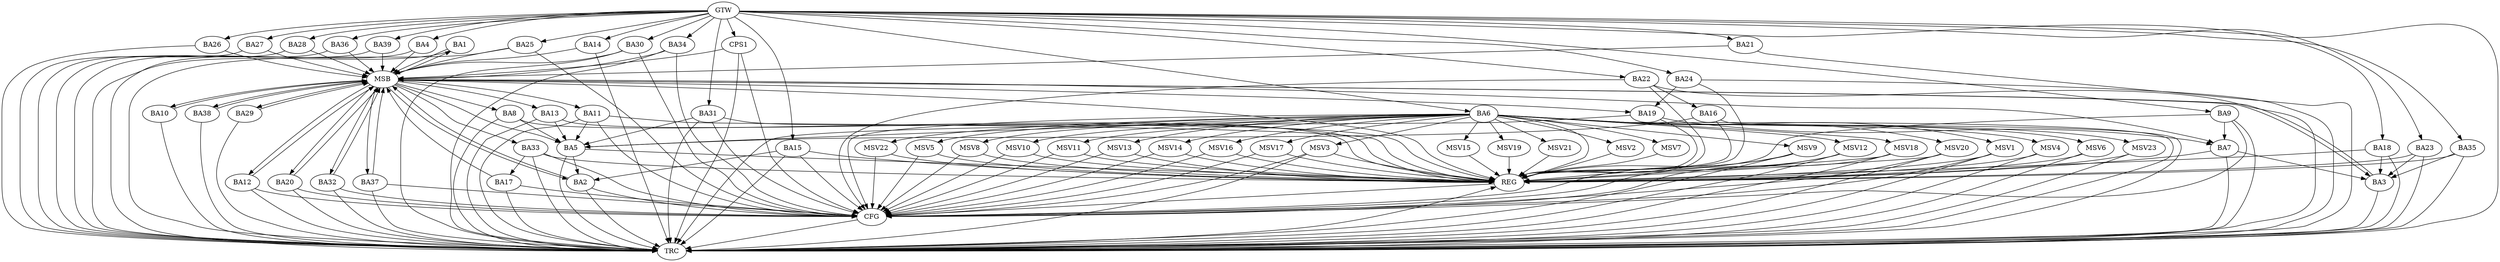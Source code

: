 strict digraph G {
  BA1 [ label="BA1" ];
  BA2 [ label="BA2" ];
  BA3 [ label="BA3" ];
  BA4 [ label="BA4" ];
  BA5 [ label="BA5" ];
  BA6 [ label="BA6" ];
  BA7 [ label="BA7" ];
  BA8 [ label="BA8" ];
  BA9 [ label="BA9" ];
  BA10 [ label="BA10" ];
  BA11 [ label="BA11" ];
  BA12 [ label="BA12" ];
  BA13 [ label="BA13" ];
  BA14 [ label="BA14" ];
  BA15 [ label="BA15" ];
  BA16 [ label="BA16" ];
  BA17 [ label="BA17" ];
  BA18 [ label="BA18" ];
  BA19 [ label="BA19" ];
  BA20 [ label="BA20" ];
  BA21 [ label="BA21" ];
  BA22 [ label="BA22" ];
  BA23 [ label="BA23" ];
  BA24 [ label="BA24" ];
  BA25 [ label="BA25" ];
  BA26 [ label="BA26" ];
  BA27 [ label="BA27" ];
  BA28 [ label="BA28" ];
  BA29 [ label="BA29" ];
  BA30 [ label="BA30" ];
  BA31 [ label="BA31" ];
  BA32 [ label="BA32" ];
  BA33 [ label="BA33" ];
  BA34 [ label="BA34" ];
  BA35 [ label="BA35" ];
  BA36 [ label="BA36" ];
  BA37 [ label="BA37" ];
  BA38 [ label="BA38" ];
  BA39 [ label="BA39" ];
  CPS1 [ label="CPS1" ];
  GTW [ label="GTW" ];
  REG [ label="REG" ];
  MSB [ label="MSB" ];
  CFG [ label="CFG" ];
  TRC [ label="TRC" ];
  MSV1 [ label="MSV1" ];
  MSV2 [ label="MSV2" ];
  MSV3 [ label="MSV3" ];
  MSV4 [ label="MSV4" ];
  MSV5 [ label="MSV5" ];
  MSV6 [ label="MSV6" ];
  MSV7 [ label="MSV7" ];
  MSV8 [ label="MSV8" ];
  MSV9 [ label="MSV9" ];
  MSV10 [ label="MSV10" ];
  MSV11 [ label="MSV11" ];
  MSV12 [ label="MSV12" ];
  MSV13 [ label="MSV13" ];
  MSV14 [ label="MSV14" ];
  MSV15 [ label="MSV15" ];
  MSV16 [ label="MSV16" ];
  MSV17 [ label="MSV17" ];
  MSV18 [ label="MSV18" ];
  MSV19 [ label="MSV19" ];
  MSV20 [ label="MSV20" ];
  MSV21 [ label="MSV21" ];
  MSV22 [ label="MSV22" ];
  MSV23 [ label="MSV23" ];
  BA5 -> BA2;
  BA6 -> BA5;
  BA7 -> BA3;
  BA8 -> BA5;
  BA9 -> BA7;
  BA11 -> BA5;
  BA13 -> BA5;
  BA15 -> BA2;
  BA16 -> BA5;
  BA18 -> BA3;
  BA19 -> BA7;
  BA22 -> BA16;
  BA23 -> BA3;
  BA24 -> BA19;
  BA31 -> BA5;
  BA33 -> BA17;
  BA35 -> BA3;
  GTW -> BA4;
  GTW -> BA6;
  GTW -> BA9;
  GTW -> BA14;
  GTW -> BA15;
  GTW -> BA18;
  GTW -> BA21;
  GTW -> BA22;
  GTW -> BA23;
  GTW -> BA24;
  GTW -> BA25;
  GTW -> BA26;
  GTW -> BA27;
  GTW -> BA28;
  GTW -> BA30;
  GTW -> BA31;
  GTW -> BA34;
  GTW -> BA35;
  GTW -> BA36;
  GTW -> BA39;
  GTW -> CPS1;
  BA5 -> REG;
  BA6 -> REG;
  BA7 -> REG;
  BA8 -> REG;
  BA9 -> REG;
  BA11 -> REG;
  BA13 -> REG;
  BA15 -> REG;
  BA16 -> REG;
  BA18 -> REG;
  BA19 -> REG;
  BA22 -> REG;
  BA23 -> REG;
  BA24 -> REG;
  BA31 -> REG;
  BA33 -> REG;
  BA35 -> REG;
  BA1 -> MSB;
  MSB -> BA2;
  MSB -> REG;
  BA2 -> MSB;
  MSB -> BA1;
  BA3 -> MSB;
  BA4 -> MSB;
  MSB -> BA3;
  BA10 -> MSB;
  MSB -> BA5;
  BA12 -> MSB;
  BA14 -> MSB;
  BA17 -> MSB;
  BA20 -> MSB;
  BA21 -> MSB;
  MSB -> BA10;
  BA25 -> MSB;
  BA26 -> MSB;
  MSB -> BA7;
  BA27 -> MSB;
  MSB -> BA19;
  BA28 -> MSB;
  BA29 -> MSB;
  BA30 -> MSB;
  BA32 -> MSB;
  MSB -> BA29;
  BA34 -> MSB;
  MSB -> BA8;
  BA36 -> MSB;
  MSB -> BA11;
  BA37 -> MSB;
  MSB -> BA12;
  BA38 -> MSB;
  BA39 -> MSB;
  CPS1 -> MSB;
  MSB -> BA33;
  MSB -> BA13;
  MSB -> BA38;
  MSB -> BA32;
  MSB -> BA20;
  MSB -> BA37;
  BA31 -> CFG;
  BA20 -> CFG;
  BA30 -> CFG;
  BA12 -> CFG;
  BA11 -> CFG;
  BA2 -> CFG;
  BA6 -> CFG;
  BA34 -> CFG;
  BA32 -> CFG;
  BA33 -> CFG;
  BA9 -> CFG;
  CPS1 -> CFG;
  BA37 -> CFG;
  BA22 -> CFG;
  BA17 -> CFG;
  BA25 -> CFG;
  BA15 -> CFG;
  REG -> CFG;
  BA1 -> TRC;
  BA2 -> TRC;
  BA3 -> TRC;
  BA4 -> TRC;
  BA5 -> TRC;
  BA6 -> TRC;
  BA7 -> TRC;
  BA8 -> TRC;
  BA9 -> TRC;
  BA10 -> TRC;
  BA11 -> TRC;
  BA12 -> TRC;
  BA13 -> TRC;
  BA14 -> TRC;
  BA15 -> TRC;
  BA16 -> TRC;
  BA17 -> TRC;
  BA18 -> TRC;
  BA19 -> TRC;
  BA20 -> TRC;
  BA21 -> TRC;
  BA22 -> TRC;
  BA23 -> TRC;
  BA24 -> TRC;
  BA25 -> TRC;
  BA26 -> TRC;
  BA27 -> TRC;
  BA28 -> TRC;
  BA29 -> TRC;
  BA30 -> TRC;
  BA31 -> TRC;
  BA32 -> TRC;
  BA33 -> TRC;
  BA34 -> TRC;
  BA35 -> TRC;
  BA36 -> TRC;
  BA37 -> TRC;
  BA38 -> TRC;
  BA39 -> TRC;
  CPS1 -> TRC;
  GTW -> TRC;
  CFG -> TRC;
  TRC -> REG;
  BA6 -> MSV1;
  BA6 -> MSV2;
  BA6 -> MSV3;
  BA6 -> MSV4;
  BA6 -> MSV5;
  BA6 -> MSV6;
  BA6 -> MSV7;
  MSV1 -> REG;
  MSV1 -> TRC;
  MSV1 -> CFG;
  MSV2 -> REG;
  MSV3 -> REG;
  MSV3 -> TRC;
  MSV3 -> CFG;
  MSV4 -> REG;
  MSV4 -> TRC;
  MSV5 -> REG;
  MSV5 -> CFG;
  MSV6 -> REG;
  MSV6 -> TRC;
  MSV7 -> REG;
  BA6 -> MSV8;
  BA6 -> MSV9;
  BA6 -> MSV10;
  MSV8 -> REG;
  MSV8 -> CFG;
  MSV9 -> REG;
  MSV9 -> TRC;
  MSV9 -> CFG;
  MSV10 -> REG;
  MSV10 -> CFG;
  BA6 -> MSV11;
  MSV11 -> REG;
  MSV11 -> CFG;
  BA6 -> MSV12;
  MSV12 -> REG;
  MSV12 -> TRC;
  MSV12 -> CFG;
  BA6 -> MSV13;
  BA6 -> MSV14;
  MSV13 -> REG;
  MSV13 -> CFG;
  MSV14 -> REG;
  MSV14 -> CFG;
  BA6 -> MSV15;
  MSV15 -> REG;
  BA6 -> MSV16;
  MSV16 -> REG;
  MSV16 -> CFG;
  BA6 -> MSV17;
  BA6 -> MSV18;
  MSV17 -> REG;
  MSV17 -> CFG;
  MSV18 -> REG;
  MSV18 -> TRC;
  MSV18 -> CFG;
  BA6 -> MSV19;
  MSV19 -> REG;
  BA6 -> MSV20;
  BA6 -> MSV21;
  MSV20 -> REG;
  MSV20 -> TRC;
  MSV20 -> CFG;
  MSV21 -> REG;
  BA6 -> MSV22;
  MSV22 -> REG;
  MSV22 -> CFG;
  BA6 -> MSV23;
  MSV23 -> REG;
  MSV23 -> TRC;
}
